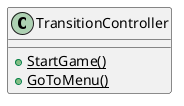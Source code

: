@startuml TransitionController
class TransitionController {
    {static} +StartGame()
    {static} +GoToMenu()
}
@enduml
